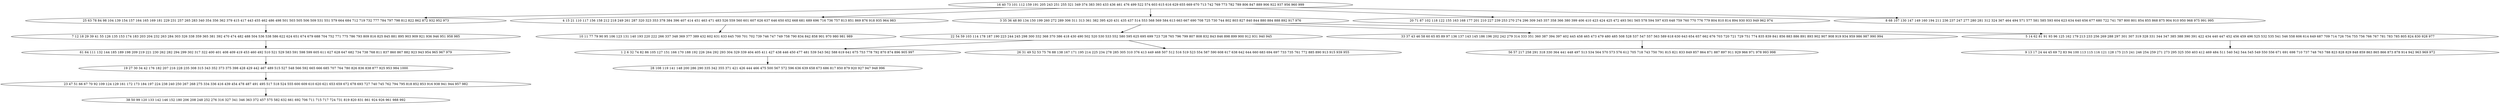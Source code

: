 digraph true_tree {
	"0" -> "1"
	"1" -> "2"
	"2" -> "3"
	"3" -> "4"
	"4" -> "5"
	"0" -> "6"
	"0" -> "7"
	"7" -> "8"
	"7" -> "9"
	"5" -> "10"
	"7" -> "11"
	"9" -> "12"
	"11" -> "13"
	"8" -> "14"
	"6" -> "15"
	"0" -> "16"
	"0" -> "17"
	"14" -> "18"
	"8" -> "19"
	"0" [label="16 40 73 101 112 159 191 205 243 251 255 321 349 374 383 393 433 436 461 476 499 522 574 603 615 616 629 655 669 670 713 742 769 773 782 789 806 847 889 906 922 937 956 960 999"];
	"1" [label="25 63 78 84 98 104 139 154 157 164 165 169 181 229 231 257 265 283 340 354 356 362 379 415 417 443 455 462 486 498 501 503 505 506 509 531 551 579 664 684 712 719 732 777 784 797 798 812 822 862 872 932 952 973"];
	"2" [label="7 12 18 29 39 41 55 126 135 153 174 183 203 204 232 263 284 303 326 338 359 365 381 392 470 474 482 488 504 536 538 586 622 624 651 674 679 688 704 752 771 775 786 793 809 816 825 845 881 895 903 909 921 936 946 951 958 985"];
	"3" [label="61 64 111 132 144 185 189 198 209 219 221 230 262 282 294 299 302 317 322 400 401 408 409 419 453 460 492 510 521 529 583 591 598 599 605 611 627 628 647 682 734 738 768 811 837 860 867 882 923 943 954 965 967 979"];
	"4" [label="19 27 30 34 42 176 182 207 216 228 235 308 315 343 352 373 375 398 428 429 442 467 489 515 527 548 566 592 665 666 685 707 764 780 826 836 838 877 925 953 984 1000"];
	"5" [label="23 47 51 66 67 70 92 109 124 129 161 172 173 184 197 224 238 240 250 267 268 275 334 336 416 439 454 478 487 491 495 517 518 524 555 600 609 610 620 621 653 659 672 678 693 727 740 745 762 794 795 818 852 853 916 938 941 944 957 982"];
	"6" [label="4 15 21 110 117 156 158 212 218 249 261 287 320 323 353 378 384 396 407 414 451 463 471 483 526 559 560 601 607 626 637 646 650 652 668 681 689 696 716 736 757 813 851 869 876 918 935 964 983"];
	"7" [label="3 35 36 48 80 134 150 199 260 272 289 306 311 313 361 382 395 420 431 435 437 514 553 568 569 584 613 663 667 690 708 725 730 744 802 803 827 840 844 880 884 888 892 917 976"];
	"8" [label="22 54 59 103 114 178 187 190 223 244 245 298 300 332 368 370 386 418 430 490 502 520 530 533 552 580 595 625 695 699 723 728 765 796 799 807 808 832 843 846 898 899 900 912 931 940 945"];
	"9" [label="33 37 43 46 58 60 65 85 89 97 136 137 143 145 186 196 202 242 279 314 333 351 360 387 394 397 402 445 458 465 473 479 480 485 508 528 537 547 557 563 589 618 630 643 654 657 662 676 703 720 721 729 751 774 835 839 841 856 883 886 891 893 902 907 908 919 934 959 986 987 990 994"];
	"10" [label="38 50 99 120 133 142 146 152 180 206 208 248 252 276 316 327 341 346 363 372 457 575 582 632 661 692 706 711 715 717 724 731 819 820 831 861 924 926 961 988 992"];
	"11" [label="5 14 62 81 91 93 96 125 162 179 213 233 256 269 288 297 301 307 319 328 331 344 347 385 388 390 391 422 434 440 447 452 456 459 496 525 532 535 541 546 558 606 614 649 687 709 714 726 754 755 756 766 767 781 783 785 805 824 830 928 977"];
	"12" [label="56 57 217 258 291 318 330 364 441 448 497 513 534 564 570 573 576 612 705 718 743 750 791 815 821 833 849 857 864 871 887 897 911 929 966 971 978 993 998"];
	"13" [label="9 13 17 24 44 45 69 72 83 94 100 113 115 116 121 128 175 215 241 246 254 259 271 273 295 325 350 403 412 469 484 511 540 542 544 545 549 550 556 671 691 698 710 737 748 763 788 823 828 829 848 859 863 865 866 873 878 914 942 963 969 972"];
	"14" [label="1 2 6 32 74 82 86 105 127 151 166 170 188 192 226 264 292 293 304 329 339 404 405 411 427 438 446 450 477 481 539 543 562 588 619 641 675 753 778 792 870 874 896 905 997"];
	"15" [label="10 11 77 79 90 95 106 123 131 140 193 220 222 266 337 348 369 377 389 432 602 631 633 645 700 701 702 739 746 747 749 758 790 834 842 858 901 970 980 981 989"];
	"16" [label="20 71 87 102 118 122 155 163 168 177 201 210 227 239 253 270 274 296 309 345 357 358 366 380 399 406 410 423 424 425 472 493 561 565 578 594 597 635 648 759 760 770 776 779 804 810 814 894 930 933 949 962 974"];
	"17" [label="8 68 107 130 147 149 160 194 211 236 237 247 277 280 281 312 324 367 464 494 571 577 581 585 593 604 623 634 640 656 677 680 722 741 787 800 801 854 855 868 875 904 910 950 968 975 991 995"];
	"18" [label="28 108 119 141 148 200 286 290 335 342 355 371 421 426 444 466 475 500 567 572 596 636 639 658 673 686 817 850 879 920 927 947 948 996"];
	"19" [label="26 31 49 52 53 75 76 88 138 167 171 195 214 225 234 278 285 305 310 376 413 449 468 507 512 516 519 523 554 587 590 608 617 638 642 644 660 683 694 697 733 735 761 772 885 890 913 915 939 955"];
}
